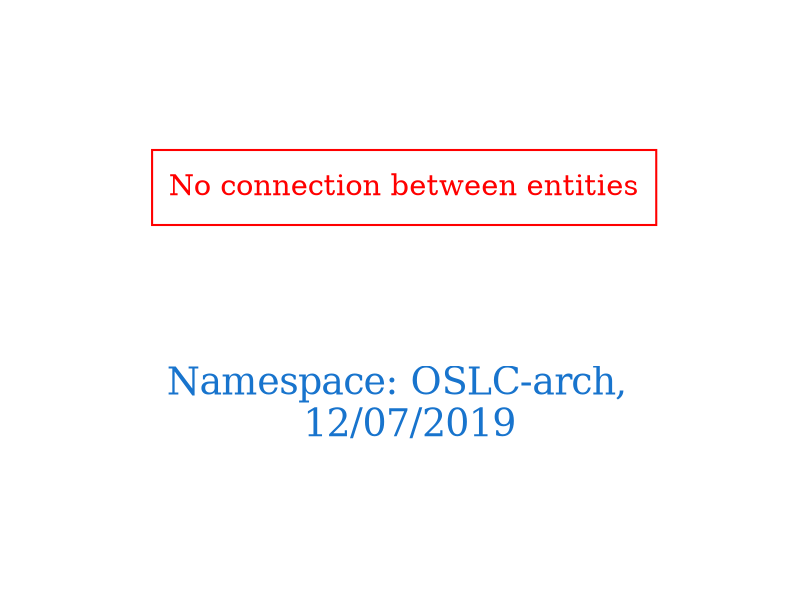 digraph OGIT_ontology {
 graph [ rankdir= LR,pad=1 
fontsize = 18,
fontcolor= dodgerblue3,label = "\n\n\nNamespace: OSLC-arch, \n 12/07/2019"];
node[shape=polygon];
edge [  color="gray81"];

"No connection between entities" [fontcolor = "red",color="red", shape="polygon"]
}
